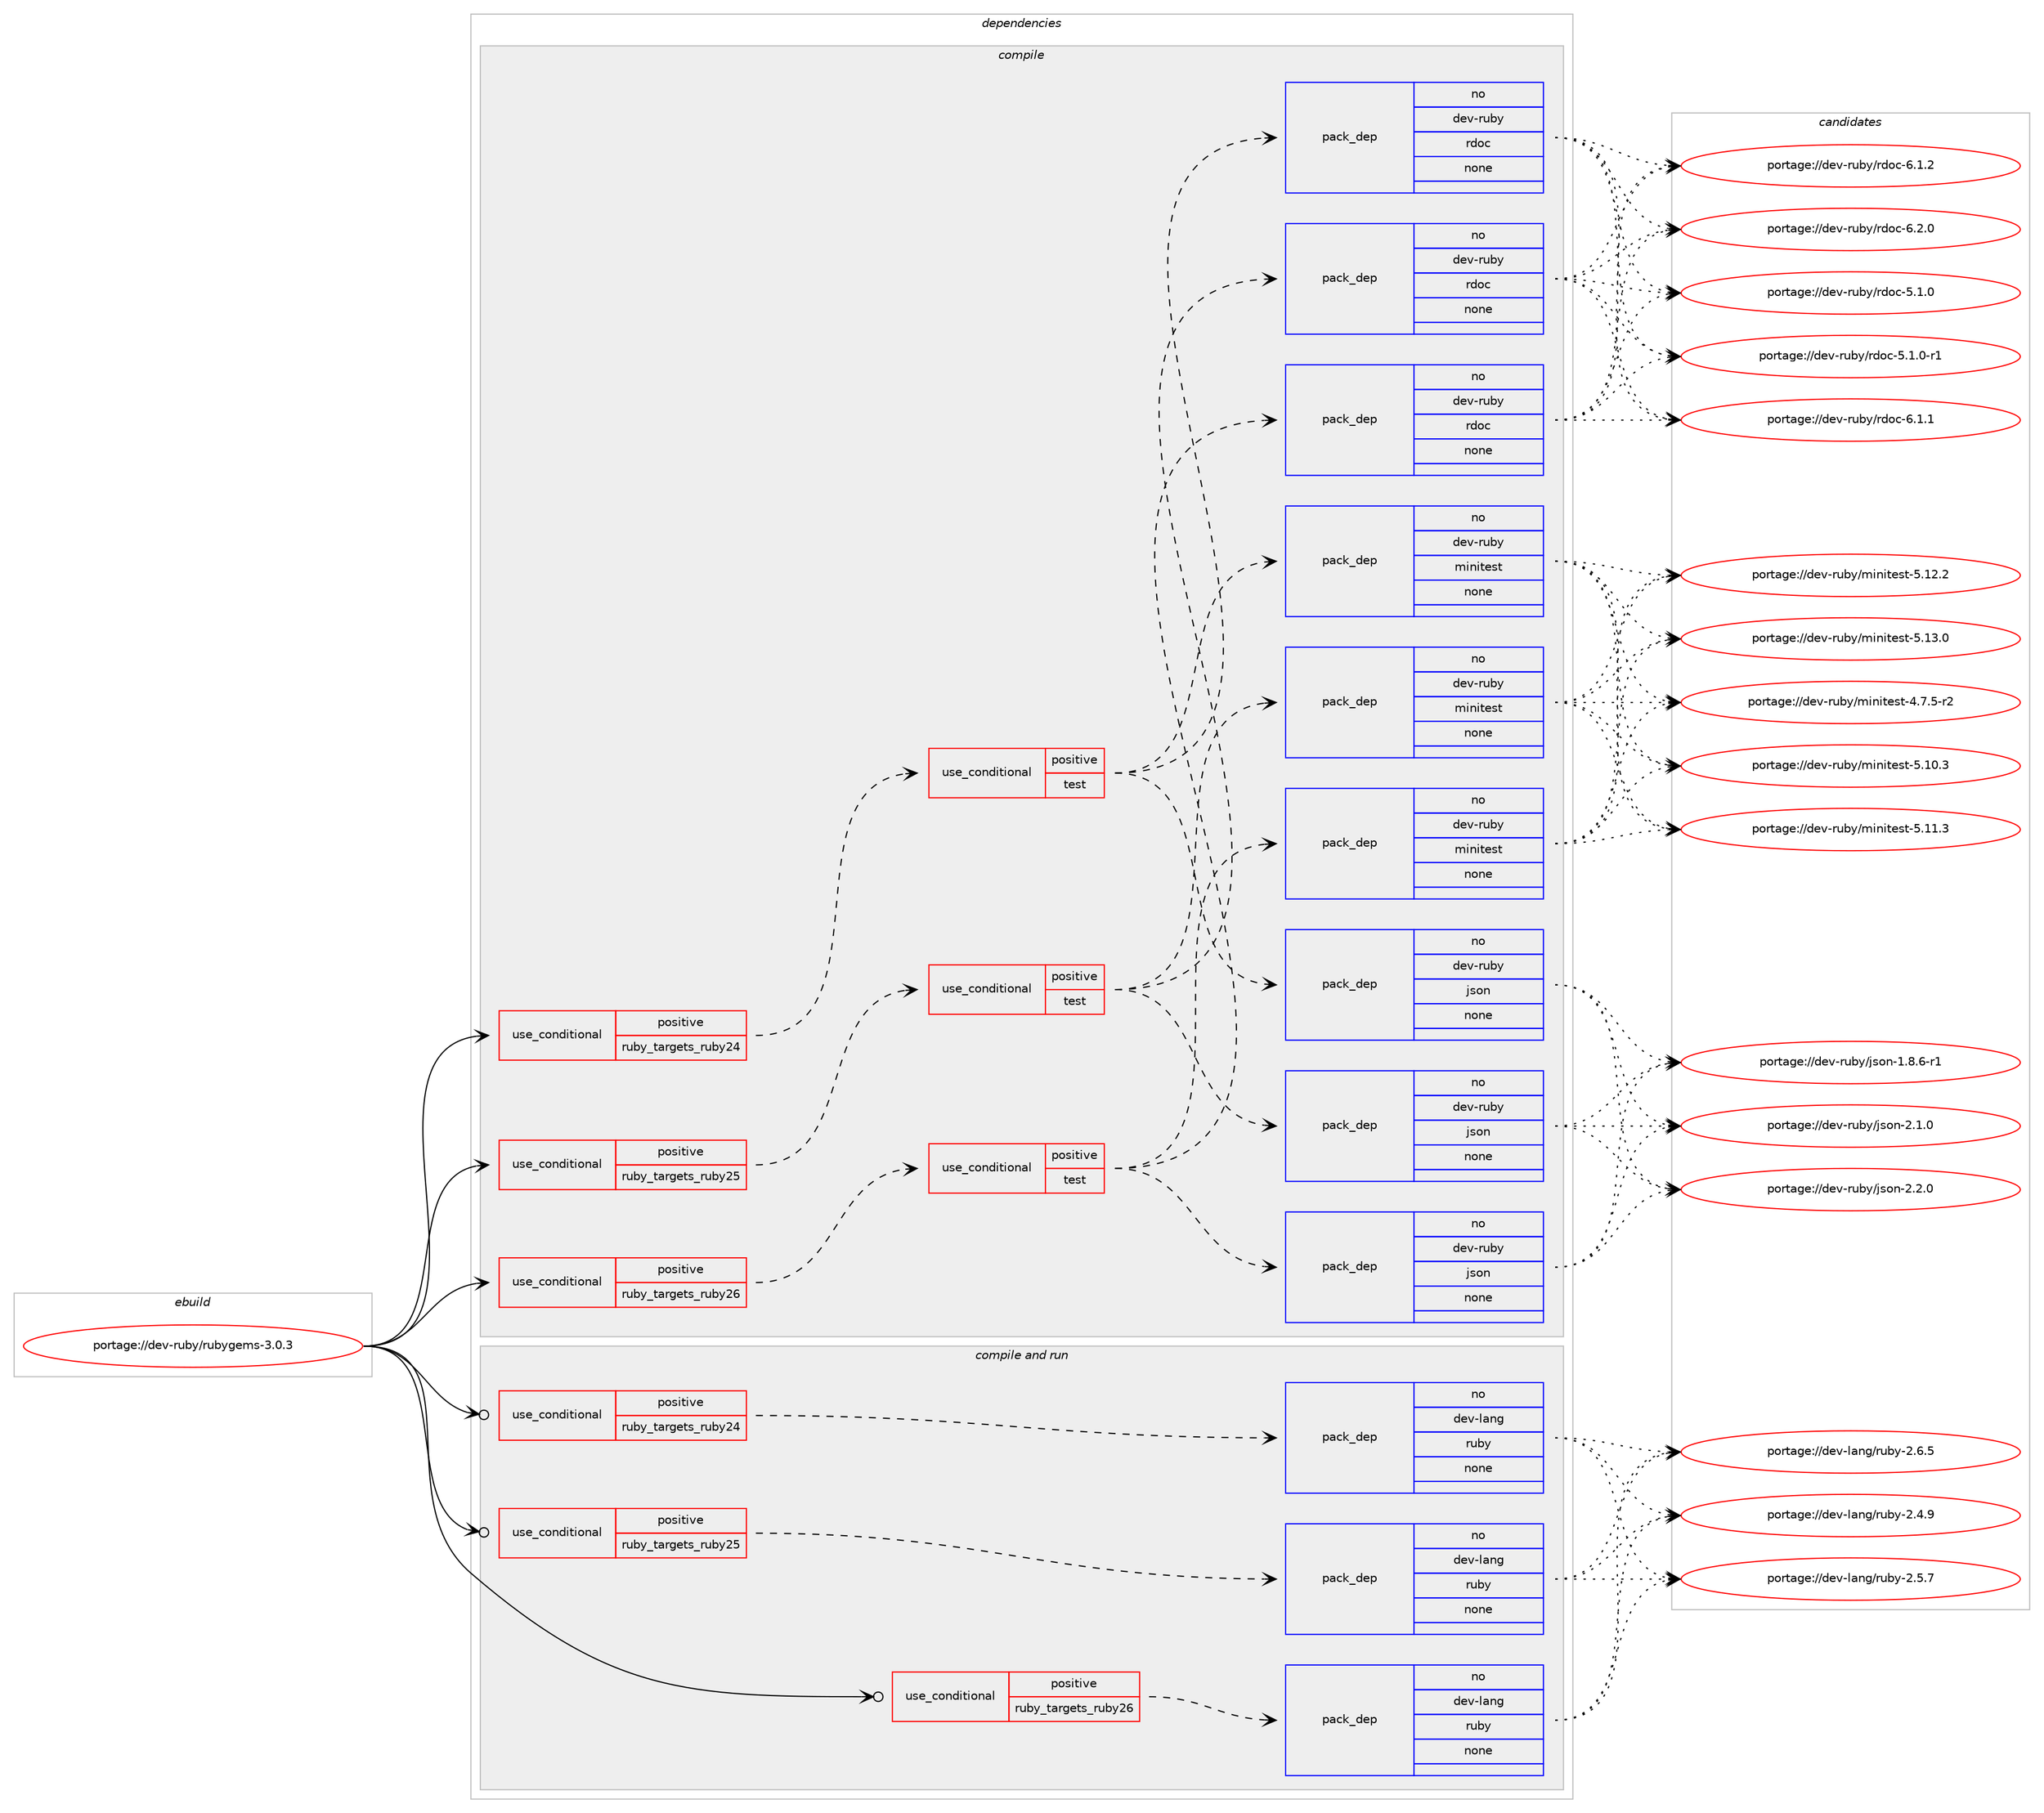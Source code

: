 digraph prolog {

# *************
# Graph options
# *************

newrank=true;
concentrate=true;
compound=true;
graph [rankdir=LR,fontname=Helvetica,fontsize=10,ranksep=1.5];#, ranksep=2.5, nodesep=0.2];
edge  [arrowhead=vee];
node  [fontname=Helvetica,fontsize=10];

# **********
# The ebuild
# **********

subgraph cluster_leftcol {
color=gray;
rank=same;
label=<<i>ebuild</i>>;
id [label="portage://dev-ruby/rubygems-3.0.3", color=red, width=4, href="../dev-ruby/rubygems-3.0.3.svg"];
}

# ****************
# The dependencies
# ****************

subgraph cluster_midcol {
color=gray;
label=<<i>dependencies</i>>;
subgraph cluster_compile {
fillcolor="#eeeeee";
style=filled;
label=<<i>compile</i>>;
subgraph cond65242 {
dependency247371 [label=<<TABLE BORDER="0" CELLBORDER="1" CELLSPACING="0" CELLPADDING="4"><TR><TD ROWSPAN="3" CELLPADDING="10">use_conditional</TD></TR><TR><TD>positive</TD></TR><TR><TD>ruby_targets_ruby24</TD></TR></TABLE>>, shape=none, color=red];
subgraph cond65243 {
dependency247372 [label=<<TABLE BORDER="0" CELLBORDER="1" CELLSPACING="0" CELLPADDING="4"><TR><TD ROWSPAN="3" CELLPADDING="10">use_conditional</TD></TR><TR><TD>positive</TD></TR><TR><TD>test</TD></TR></TABLE>>, shape=none, color=red];
subgraph pack178584 {
dependency247373 [label=<<TABLE BORDER="0" CELLBORDER="1" CELLSPACING="0" CELLPADDING="4" WIDTH="220"><TR><TD ROWSPAN="6" CELLPADDING="30">pack_dep</TD></TR><TR><TD WIDTH="110">no</TD></TR><TR><TD>dev-ruby</TD></TR><TR><TD>json</TD></TR><TR><TD>none</TD></TR><TR><TD></TD></TR></TABLE>>, shape=none, color=blue];
}
dependency247372:e -> dependency247373:w [weight=20,style="dashed",arrowhead="vee"];
subgraph pack178585 {
dependency247374 [label=<<TABLE BORDER="0" CELLBORDER="1" CELLSPACING="0" CELLPADDING="4" WIDTH="220"><TR><TD ROWSPAN="6" CELLPADDING="30">pack_dep</TD></TR><TR><TD WIDTH="110">no</TD></TR><TR><TD>dev-ruby</TD></TR><TR><TD>minitest</TD></TR><TR><TD>none</TD></TR><TR><TD></TD></TR></TABLE>>, shape=none, color=blue];
}
dependency247372:e -> dependency247374:w [weight=20,style="dashed",arrowhead="vee"];
subgraph pack178586 {
dependency247375 [label=<<TABLE BORDER="0" CELLBORDER="1" CELLSPACING="0" CELLPADDING="4" WIDTH="220"><TR><TD ROWSPAN="6" CELLPADDING="30">pack_dep</TD></TR><TR><TD WIDTH="110">no</TD></TR><TR><TD>dev-ruby</TD></TR><TR><TD>rdoc</TD></TR><TR><TD>none</TD></TR><TR><TD></TD></TR></TABLE>>, shape=none, color=blue];
}
dependency247372:e -> dependency247375:w [weight=20,style="dashed",arrowhead="vee"];
}
dependency247371:e -> dependency247372:w [weight=20,style="dashed",arrowhead="vee"];
}
id:e -> dependency247371:w [weight=20,style="solid",arrowhead="vee"];
subgraph cond65244 {
dependency247376 [label=<<TABLE BORDER="0" CELLBORDER="1" CELLSPACING="0" CELLPADDING="4"><TR><TD ROWSPAN="3" CELLPADDING="10">use_conditional</TD></TR><TR><TD>positive</TD></TR><TR><TD>ruby_targets_ruby25</TD></TR></TABLE>>, shape=none, color=red];
subgraph cond65245 {
dependency247377 [label=<<TABLE BORDER="0" CELLBORDER="1" CELLSPACING="0" CELLPADDING="4"><TR><TD ROWSPAN="3" CELLPADDING="10">use_conditional</TD></TR><TR><TD>positive</TD></TR><TR><TD>test</TD></TR></TABLE>>, shape=none, color=red];
subgraph pack178587 {
dependency247378 [label=<<TABLE BORDER="0" CELLBORDER="1" CELLSPACING="0" CELLPADDING="4" WIDTH="220"><TR><TD ROWSPAN="6" CELLPADDING="30">pack_dep</TD></TR><TR><TD WIDTH="110">no</TD></TR><TR><TD>dev-ruby</TD></TR><TR><TD>json</TD></TR><TR><TD>none</TD></TR><TR><TD></TD></TR></TABLE>>, shape=none, color=blue];
}
dependency247377:e -> dependency247378:w [weight=20,style="dashed",arrowhead="vee"];
subgraph pack178588 {
dependency247379 [label=<<TABLE BORDER="0" CELLBORDER="1" CELLSPACING="0" CELLPADDING="4" WIDTH="220"><TR><TD ROWSPAN="6" CELLPADDING="30">pack_dep</TD></TR><TR><TD WIDTH="110">no</TD></TR><TR><TD>dev-ruby</TD></TR><TR><TD>minitest</TD></TR><TR><TD>none</TD></TR><TR><TD></TD></TR></TABLE>>, shape=none, color=blue];
}
dependency247377:e -> dependency247379:w [weight=20,style="dashed",arrowhead="vee"];
subgraph pack178589 {
dependency247380 [label=<<TABLE BORDER="0" CELLBORDER="1" CELLSPACING="0" CELLPADDING="4" WIDTH="220"><TR><TD ROWSPAN="6" CELLPADDING="30">pack_dep</TD></TR><TR><TD WIDTH="110">no</TD></TR><TR><TD>dev-ruby</TD></TR><TR><TD>rdoc</TD></TR><TR><TD>none</TD></TR><TR><TD></TD></TR></TABLE>>, shape=none, color=blue];
}
dependency247377:e -> dependency247380:w [weight=20,style="dashed",arrowhead="vee"];
}
dependency247376:e -> dependency247377:w [weight=20,style="dashed",arrowhead="vee"];
}
id:e -> dependency247376:w [weight=20,style="solid",arrowhead="vee"];
subgraph cond65246 {
dependency247381 [label=<<TABLE BORDER="0" CELLBORDER="1" CELLSPACING="0" CELLPADDING="4"><TR><TD ROWSPAN="3" CELLPADDING="10">use_conditional</TD></TR><TR><TD>positive</TD></TR><TR><TD>ruby_targets_ruby26</TD></TR></TABLE>>, shape=none, color=red];
subgraph cond65247 {
dependency247382 [label=<<TABLE BORDER="0" CELLBORDER="1" CELLSPACING="0" CELLPADDING="4"><TR><TD ROWSPAN="3" CELLPADDING="10">use_conditional</TD></TR><TR><TD>positive</TD></TR><TR><TD>test</TD></TR></TABLE>>, shape=none, color=red];
subgraph pack178590 {
dependency247383 [label=<<TABLE BORDER="0" CELLBORDER="1" CELLSPACING="0" CELLPADDING="4" WIDTH="220"><TR><TD ROWSPAN="6" CELLPADDING="30">pack_dep</TD></TR><TR><TD WIDTH="110">no</TD></TR><TR><TD>dev-ruby</TD></TR><TR><TD>json</TD></TR><TR><TD>none</TD></TR><TR><TD></TD></TR></TABLE>>, shape=none, color=blue];
}
dependency247382:e -> dependency247383:w [weight=20,style="dashed",arrowhead="vee"];
subgraph pack178591 {
dependency247384 [label=<<TABLE BORDER="0" CELLBORDER="1" CELLSPACING="0" CELLPADDING="4" WIDTH="220"><TR><TD ROWSPAN="6" CELLPADDING="30">pack_dep</TD></TR><TR><TD WIDTH="110">no</TD></TR><TR><TD>dev-ruby</TD></TR><TR><TD>minitest</TD></TR><TR><TD>none</TD></TR><TR><TD></TD></TR></TABLE>>, shape=none, color=blue];
}
dependency247382:e -> dependency247384:w [weight=20,style="dashed",arrowhead="vee"];
subgraph pack178592 {
dependency247385 [label=<<TABLE BORDER="0" CELLBORDER="1" CELLSPACING="0" CELLPADDING="4" WIDTH="220"><TR><TD ROWSPAN="6" CELLPADDING="30">pack_dep</TD></TR><TR><TD WIDTH="110">no</TD></TR><TR><TD>dev-ruby</TD></TR><TR><TD>rdoc</TD></TR><TR><TD>none</TD></TR><TR><TD></TD></TR></TABLE>>, shape=none, color=blue];
}
dependency247382:e -> dependency247385:w [weight=20,style="dashed",arrowhead="vee"];
}
dependency247381:e -> dependency247382:w [weight=20,style="dashed",arrowhead="vee"];
}
id:e -> dependency247381:w [weight=20,style="solid",arrowhead="vee"];
}
subgraph cluster_compileandrun {
fillcolor="#eeeeee";
style=filled;
label=<<i>compile and run</i>>;
subgraph cond65248 {
dependency247386 [label=<<TABLE BORDER="0" CELLBORDER="1" CELLSPACING="0" CELLPADDING="4"><TR><TD ROWSPAN="3" CELLPADDING="10">use_conditional</TD></TR><TR><TD>positive</TD></TR><TR><TD>ruby_targets_ruby24</TD></TR></TABLE>>, shape=none, color=red];
subgraph pack178593 {
dependency247387 [label=<<TABLE BORDER="0" CELLBORDER="1" CELLSPACING="0" CELLPADDING="4" WIDTH="220"><TR><TD ROWSPAN="6" CELLPADDING="30">pack_dep</TD></TR><TR><TD WIDTH="110">no</TD></TR><TR><TD>dev-lang</TD></TR><TR><TD>ruby</TD></TR><TR><TD>none</TD></TR><TR><TD></TD></TR></TABLE>>, shape=none, color=blue];
}
dependency247386:e -> dependency247387:w [weight=20,style="dashed",arrowhead="vee"];
}
id:e -> dependency247386:w [weight=20,style="solid",arrowhead="odotvee"];
subgraph cond65249 {
dependency247388 [label=<<TABLE BORDER="0" CELLBORDER="1" CELLSPACING="0" CELLPADDING="4"><TR><TD ROWSPAN="3" CELLPADDING="10">use_conditional</TD></TR><TR><TD>positive</TD></TR><TR><TD>ruby_targets_ruby25</TD></TR></TABLE>>, shape=none, color=red];
subgraph pack178594 {
dependency247389 [label=<<TABLE BORDER="0" CELLBORDER="1" CELLSPACING="0" CELLPADDING="4" WIDTH="220"><TR><TD ROWSPAN="6" CELLPADDING="30">pack_dep</TD></TR><TR><TD WIDTH="110">no</TD></TR><TR><TD>dev-lang</TD></TR><TR><TD>ruby</TD></TR><TR><TD>none</TD></TR><TR><TD></TD></TR></TABLE>>, shape=none, color=blue];
}
dependency247388:e -> dependency247389:w [weight=20,style="dashed",arrowhead="vee"];
}
id:e -> dependency247388:w [weight=20,style="solid",arrowhead="odotvee"];
subgraph cond65250 {
dependency247390 [label=<<TABLE BORDER="0" CELLBORDER="1" CELLSPACING="0" CELLPADDING="4"><TR><TD ROWSPAN="3" CELLPADDING="10">use_conditional</TD></TR><TR><TD>positive</TD></TR><TR><TD>ruby_targets_ruby26</TD></TR></TABLE>>, shape=none, color=red];
subgraph pack178595 {
dependency247391 [label=<<TABLE BORDER="0" CELLBORDER="1" CELLSPACING="0" CELLPADDING="4" WIDTH="220"><TR><TD ROWSPAN="6" CELLPADDING="30">pack_dep</TD></TR><TR><TD WIDTH="110">no</TD></TR><TR><TD>dev-lang</TD></TR><TR><TD>ruby</TD></TR><TR><TD>none</TD></TR><TR><TD></TD></TR></TABLE>>, shape=none, color=blue];
}
dependency247390:e -> dependency247391:w [weight=20,style="dashed",arrowhead="vee"];
}
id:e -> dependency247390:w [weight=20,style="solid",arrowhead="odotvee"];
}
subgraph cluster_run {
fillcolor="#eeeeee";
style=filled;
label=<<i>run</i>>;
}
}

# **************
# The candidates
# **************

subgraph cluster_choices {
rank=same;
color=gray;
label=<<i>candidates</i>>;

subgraph choice178584 {
color=black;
nodesep=1;
choiceportage1001011184511411798121471061151111104549465646544511449 [label="portage://dev-ruby/json-1.8.6-r1", color=red, width=4,href="../dev-ruby/json-1.8.6-r1.svg"];
choiceportage100101118451141179812147106115111110455046494648 [label="portage://dev-ruby/json-2.1.0", color=red, width=4,href="../dev-ruby/json-2.1.0.svg"];
choiceportage100101118451141179812147106115111110455046504648 [label="portage://dev-ruby/json-2.2.0", color=red, width=4,href="../dev-ruby/json-2.2.0.svg"];
dependency247373:e -> choiceportage1001011184511411798121471061151111104549465646544511449:w [style=dotted,weight="100"];
dependency247373:e -> choiceportage100101118451141179812147106115111110455046494648:w [style=dotted,weight="100"];
dependency247373:e -> choiceportage100101118451141179812147106115111110455046504648:w [style=dotted,weight="100"];
}
subgraph choice178585 {
color=black;
nodesep=1;
choiceportage1001011184511411798121471091051101051161011151164552465546534511450 [label="portage://dev-ruby/minitest-4.7.5-r2", color=red, width=4,href="../dev-ruby/minitest-4.7.5-r2.svg"];
choiceportage10010111845114117981214710910511010511610111511645534649484651 [label="portage://dev-ruby/minitest-5.10.3", color=red, width=4,href="../dev-ruby/minitest-5.10.3.svg"];
choiceportage10010111845114117981214710910511010511610111511645534649494651 [label="portage://dev-ruby/minitest-5.11.3", color=red, width=4,href="../dev-ruby/minitest-5.11.3.svg"];
choiceportage10010111845114117981214710910511010511610111511645534649504650 [label="portage://dev-ruby/minitest-5.12.2", color=red, width=4,href="../dev-ruby/minitest-5.12.2.svg"];
choiceportage10010111845114117981214710910511010511610111511645534649514648 [label="portage://dev-ruby/minitest-5.13.0", color=red, width=4,href="../dev-ruby/minitest-5.13.0.svg"];
dependency247374:e -> choiceportage1001011184511411798121471091051101051161011151164552465546534511450:w [style=dotted,weight="100"];
dependency247374:e -> choiceportage10010111845114117981214710910511010511610111511645534649484651:w [style=dotted,weight="100"];
dependency247374:e -> choiceportage10010111845114117981214710910511010511610111511645534649494651:w [style=dotted,weight="100"];
dependency247374:e -> choiceportage10010111845114117981214710910511010511610111511645534649504650:w [style=dotted,weight="100"];
dependency247374:e -> choiceportage10010111845114117981214710910511010511610111511645534649514648:w [style=dotted,weight="100"];
}
subgraph choice178586 {
color=black;
nodesep=1;
choiceportage10010111845114117981214711410011199455346494648 [label="portage://dev-ruby/rdoc-5.1.0", color=red, width=4,href="../dev-ruby/rdoc-5.1.0.svg"];
choiceportage100101118451141179812147114100111994553464946484511449 [label="portage://dev-ruby/rdoc-5.1.0-r1", color=red, width=4,href="../dev-ruby/rdoc-5.1.0-r1.svg"];
choiceportage10010111845114117981214711410011199455446494649 [label="portage://dev-ruby/rdoc-6.1.1", color=red, width=4,href="../dev-ruby/rdoc-6.1.1.svg"];
choiceportage10010111845114117981214711410011199455446494650 [label="portage://dev-ruby/rdoc-6.1.2", color=red, width=4,href="../dev-ruby/rdoc-6.1.2.svg"];
choiceportage10010111845114117981214711410011199455446504648 [label="portage://dev-ruby/rdoc-6.2.0", color=red, width=4,href="../dev-ruby/rdoc-6.2.0.svg"];
dependency247375:e -> choiceportage10010111845114117981214711410011199455346494648:w [style=dotted,weight="100"];
dependency247375:e -> choiceportage100101118451141179812147114100111994553464946484511449:w [style=dotted,weight="100"];
dependency247375:e -> choiceportage10010111845114117981214711410011199455446494649:w [style=dotted,weight="100"];
dependency247375:e -> choiceportage10010111845114117981214711410011199455446494650:w [style=dotted,weight="100"];
dependency247375:e -> choiceportage10010111845114117981214711410011199455446504648:w [style=dotted,weight="100"];
}
subgraph choice178587 {
color=black;
nodesep=1;
choiceportage1001011184511411798121471061151111104549465646544511449 [label="portage://dev-ruby/json-1.8.6-r1", color=red, width=4,href="../dev-ruby/json-1.8.6-r1.svg"];
choiceportage100101118451141179812147106115111110455046494648 [label="portage://dev-ruby/json-2.1.0", color=red, width=4,href="../dev-ruby/json-2.1.0.svg"];
choiceportage100101118451141179812147106115111110455046504648 [label="portage://dev-ruby/json-2.2.0", color=red, width=4,href="../dev-ruby/json-2.2.0.svg"];
dependency247378:e -> choiceportage1001011184511411798121471061151111104549465646544511449:w [style=dotted,weight="100"];
dependency247378:e -> choiceportage100101118451141179812147106115111110455046494648:w [style=dotted,weight="100"];
dependency247378:e -> choiceportage100101118451141179812147106115111110455046504648:w [style=dotted,weight="100"];
}
subgraph choice178588 {
color=black;
nodesep=1;
choiceportage1001011184511411798121471091051101051161011151164552465546534511450 [label="portage://dev-ruby/minitest-4.7.5-r2", color=red, width=4,href="../dev-ruby/minitest-4.7.5-r2.svg"];
choiceportage10010111845114117981214710910511010511610111511645534649484651 [label="portage://dev-ruby/minitest-5.10.3", color=red, width=4,href="../dev-ruby/minitest-5.10.3.svg"];
choiceportage10010111845114117981214710910511010511610111511645534649494651 [label="portage://dev-ruby/minitest-5.11.3", color=red, width=4,href="../dev-ruby/minitest-5.11.3.svg"];
choiceportage10010111845114117981214710910511010511610111511645534649504650 [label="portage://dev-ruby/minitest-5.12.2", color=red, width=4,href="../dev-ruby/minitest-5.12.2.svg"];
choiceportage10010111845114117981214710910511010511610111511645534649514648 [label="portage://dev-ruby/minitest-5.13.0", color=red, width=4,href="../dev-ruby/minitest-5.13.0.svg"];
dependency247379:e -> choiceportage1001011184511411798121471091051101051161011151164552465546534511450:w [style=dotted,weight="100"];
dependency247379:e -> choiceportage10010111845114117981214710910511010511610111511645534649484651:w [style=dotted,weight="100"];
dependency247379:e -> choiceportage10010111845114117981214710910511010511610111511645534649494651:w [style=dotted,weight="100"];
dependency247379:e -> choiceportage10010111845114117981214710910511010511610111511645534649504650:w [style=dotted,weight="100"];
dependency247379:e -> choiceportage10010111845114117981214710910511010511610111511645534649514648:w [style=dotted,weight="100"];
}
subgraph choice178589 {
color=black;
nodesep=1;
choiceportage10010111845114117981214711410011199455346494648 [label="portage://dev-ruby/rdoc-5.1.0", color=red, width=4,href="../dev-ruby/rdoc-5.1.0.svg"];
choiceportage100101118451141179812147114100111994553464946484511449 [label="portage://dev-ruby/rdoc-5.1.0-r1", color=red, width=4,href="../dev-ruby/rdoc-5.1.0-r1.svg"];
choiceportage10010111845114117981214711410011199455446494649 [label="portage://dev-ruby/rdoc-6.1.1", color=red, width=4,href="../dev-ruby/rdoc-6.1.1.svg"];
choiceportage10010111845114117981214711410011199455446494650 [label="portage://dev-ruby/rdoc-6.1.2", color=red, width=4,href="../dev-ruby/rdoc-6.1.2.svg"];
choiceportage10010111845114117981214711410011199455446504648 [label="portage://dev-ruby/rdoc-6.2.0", color=red, width=4,href="../dev-ruby/rdoc-6.2.0.svg"];
dependency247380:e -> choiceportage10010111845114117981214711410011199455346494648:w [style=dotted,weight="100"];
dependency247380:e -> choiceportage100101118451141179812147114100111994553464946484511449:w [style=dotted,weight="100"];
dependency247380:e -> choiceportage10010111845114117981214711410011199455446494649:w [style=dotted,weight="100"];
dependency247380:e -> choiceportage10010111845114117981214711410011199455446494650:w [style=dotted,weight="100"];
dependency247380:e -> choiceportage10010111845114117981214711410011199455446504648:w [style=dotted,weight="100"];
}
subgraph choice178590 {
color=black;
nodesep=1;
choiceportage1001011184511411798121471061151111104549465646544511449 [label="portage://dev-ruby/json-1.8.6-r1", color=red, width=4,href="../dev-ruby/json-1.8.6-r1.svg"];
choiceportage100101118451141179812147106115111110455046494648 [label="portage://dev-ruby/json-2.1.0", color=red, width=4,href="../dev-ruby/json-2.1.0.svg"];
choiceportage100101118451141179812147106115111110455046504648 [label="portage://dev-ruby/json-2.2.0", color=red, width=4,href="../dev-ruby/json-2.2.0.svg"];
dependency247383:e -> choiceportage1001011184511411798121471061151111104549465646544511449:w [style=dotted,weight="100"];
dependency247383:e -> choiceportage100101118451141179812147106115111110455046494648:w [style=dotted,weight="100"];
dependency247383:e -> choiceportage100101118451141179812147106115111110455046504648:w [style=dotted,weight="100"];
}
subgraph choice178591 {
color=black;
nodesep=1;
choiceportage1001011184511411798121471091051101051161011151164552465546534511450 [label="portage://dev-ruby/minitest-4.7.5-r2", color=red, width=4,href="../dev-ruby/minitest-4.7.5-r2.svg"];
choiceportage10010111845114117981214710910511010511610111511645534649484651 [label="portage://dev-ruby/minitest-5.10.3", color=red, width=4,href="../dev-ruby/minitest-5.10.3.svg"];
choiceportage10010111845114117981214710910511010511610111511645534649494651 [label="portage://dev-ruby/minitest-5.11.3", color=red, width=4,href="../dev-ruby/minitest-5.11.3.svg"];
choiceportage10010111845114117981214710910511010511610111511645534649504650 [label="portage://dev-ruby/minitest-5.12.2", color=red, width=4,href="../dev-ruby/minitest-5.12.2.svg"];
choiceportage10010111845114117981214710910511010511610111511645534649514648 [label="portage://dev-ruby/minitest-5.13.0", color=red, width=4,href="../dev-ruby/minitest-5.13.0.svg"];
dependency247384:e -> choiceportage1001011184511411798121471091051101051161011151164552465546534511450:w [style=dotted,weight="100"];
dependency247384:e -> choiceportage10010111845114117981214710910511010511610111511645534649484651:w [style=dotted,weight="100"];
dependency247384:e -> choiceportage10010111845114117981214710910511010511610111511645534649494651:w [style=dotted,weight="100"];
dependency247384:e -> choiceportage10010111845114117981214710910511010511610111511645534649504650:w [style=dotted,weight="100"];
dependency247384:e -> choiceportage10010111845114117981214710910511010511610111511645534649514648:w [style=dotted,weight="100"];
}
subgraph choice178592 {
color=black;
nodesep=1;
choiceportage10010111845114117981214711410011199455346494648 [label="portage://dev-ruby/rdoc-5.1.0", color=red, width=4,href="../dev-ruby/rdoc-5.1.0.svg"];
choiceportage100101118451141179812147114100111994553464946484511449 [label="portage://dev-ruby/rdoc-5.1.0-r1", color=red, width=4,href="../dev-ruby/rdoc-5.1.0-r1.svg"];
choiceportage10010111845114117981214711410011199455446494649 [label="portage://dev-ruby/rdoc-6.1.1", color=red, width=4,href="../dev-ruby/rdoc-6.1.1.svg"];
choiceportage10010111845114117981214711410011199455446494650 [label="portage://dev-ruby/rdoc-6.1.2", color=red, width=4,href="../dev-ruby/rdoc-6.1.2.svg"];
choiceportage10010111845114117981214711410011199455446504648 [label="portage://dev-ruby/rdoc-6.2.0", color=red, width=4,href="../dev-ruby/rdoc-6.2.0.svg"];
dependency247385:e -> choiceportage10010111845114117981214711410011199455346494648:w [style=dotted,weight="100"];
dependency247385:e -> choiceportage100101118451141179812147114100111994553464946484511449:w [style=dotted,weight="100"];
dependency247385:e -> choiceportage10010111845114117981214711410011199455446494649:w [style=dotted,weight="100"];
dependency247385:e -> choiceportage10010111845114117981214711410011199455446494650:w [style=dotted,weight="100"];
dependency247385:e -> choiceportage10010111845114117981214711410011199455446504648:w [style=dotted,weight="100"];
}
subgraph choice178593 {
color=black;
nodesep=1;
choiceportage10010111845108971101034711411798121455046524657 [label="portage://dev-lang/ruby-2.4.9", color=red, width=4,href="../dev-lang/ruby-2.4.9.svg"];
choiceportage10010111845108971101034711411798121455046534655 [label="portage://dev-lang/ruby-2.5.7", color=red, width=4,href="../dev-lang/ruby-2.5.7.svg"];
choiceportage10010111845108971101034711411798121455046544653 [label="portage://dev-lang/ruby-2.6.5", color=red, width=4,href="../dev-lang/ruby-2.6.5.svg"];
dependency247387:e -> choiceportage10010111845108971101034711411798121455046524657:w [style=dotted,weight="100"];
dependency247387:e -> choiceportage10010111845108971101034711411798121455046534655:w [style=dotted,weight="100"];
dependency247387:e -> choiceportage10010111845108971101034711411798121455046544653:w [style=dotted,weight="100"];
}
subgraph choice178594 {
color=black;
nodesep=1;
choiceportage10010111845108971101034711411798121455046524657 [label="portage://dev-lang/ruby-2.4.9", color=red, width=4,href="../dev-lang/ruby-2.4.9.svg"];
choiceportage10010111845108971101034711411798121455046534655 [label="portage://dev-lang/ruby-2.5.7", color=red, width=4,href="../dev-lang/ruby-2.5.7.svg"];
choiceportage10010111845108971101034711411798121455046544653 [label="portage://dev-lang/ruby-2.6.5", color=red, width=4,href="../dev-lang/ruby-2.6.5.svg"];
dependency247389:e -> choiceportage10010111845108971101034711411798121455046524657:w [style=dotted,weight="100"];
dependency247389:e -> choiceportage10010111845108971101034711411798121455046534655:w [style=dotted,weight="100"];
dependency247389:e -> choiceportage10010111845108971101034711411798121455046544653:w [style=dotted,weight="100"];
}
subgraph choice178595 {
color=black;
nodesep=1;
choiceportage10010111845108971101034711411798121455046524657 [label="portage://dev-lang/ruby-2.4.9", color=red, width=4,href="../dev-lang/ruby-2.4.9.svg"];
choiceportage10010111845108971101034711411798121455046534655 [label="portage://dev-lang/ruby-2.5.7", color=red, width=4,href="../dev-lang/ruby-2.5.7.svg"];
choiceportage10010111845108971101034711411798121455046544653 [label="portage://dev-lang/ruby-2.6.5", color=red, width=4,href="../dev-lang/ruby-2.6.5.svg"];
dependency247391:e -> choiceportage10010111845108971101034711411798121455046524657:w [style=dotted,weight="100"];
dependency247391:e -> choiceportage10010111845108971101034711411798121455046534655:w [style=dotted,weight="100"];
dependency247391:e -> choiceportage10010111845108971101034711411798121455046544653:w [style=dotted,weight="100"];
}
}

}
